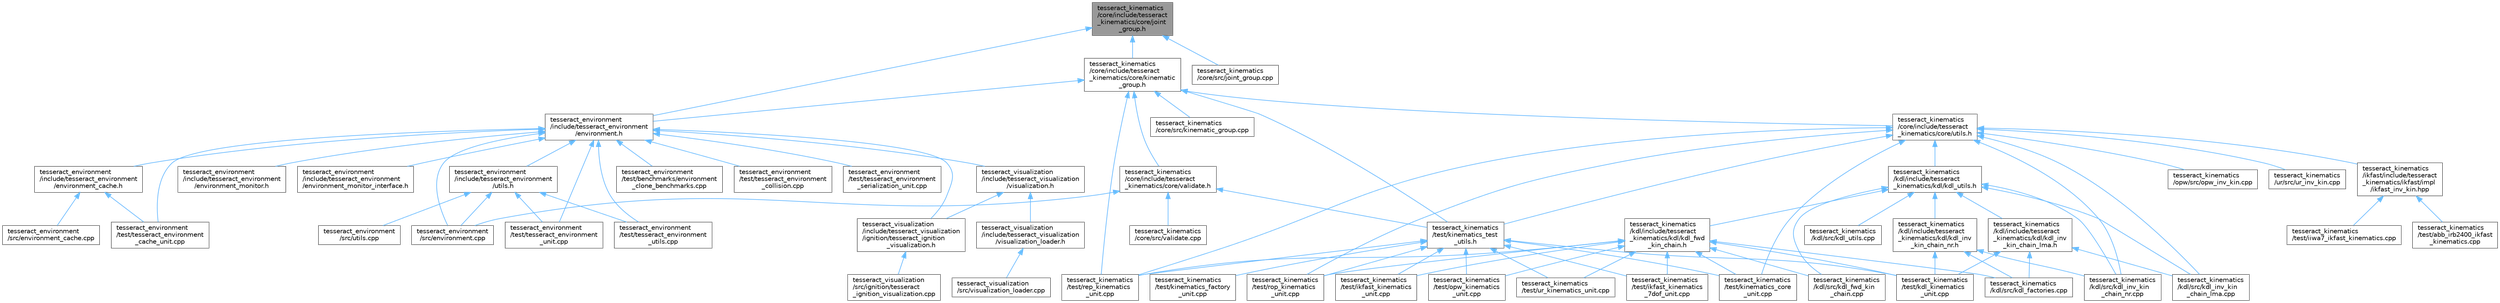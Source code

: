 digraph "tesseract_kinematics/core/include/tesseract_kinematics/core/joint_group.h"
{
 // LATEX_PDF_SIZE
  bgcolor="transparent";
  edge [fontname=Helvetica,fontsize=10,labelfontname=Helvetica,labelfontsize=10];
  node [fontname=Helvetica,fontsize=10,shape=box,height=0.2,width=0.4];
  Node1 [label="tesseract_kinematics\l/core/include/tesseract\l_kinematics/core/joint\l_group.h",height=0.2,width=0.4,color="gray40", fillcolor="grey60", style="filled", fontcolor="black",tooltip="A joint group with forward kinematics, Jacobian, limits methods."];
  Node1 -> Node2 [dir="back",color="steelblue1",style="solid"];
  Node2 [label="tesseract_environment\l/include/tesseract_environment\l/environment.h",height=0.2,width=0.4,color="grey40", fillcolor="white", style="filled",URL="$de/d26/environment_8h.html",tooltip=" "];
  Node2 -> Node3 [dir="back",color="steelblue1",style="solid"];
  Node3 [label="tesseract_environment\l/include/tesseract_environment\l/environment_cache.h",height=0.2,width=0.4,color="grey40", fillcolor="white", style="filled",URL="$d0/df2/environment__cache_8h.html",tooltip="A environment cache."];
  Node3 -> Node4 [dir="back",color="steelblue1",style="solid"];
  Node4 [label="tesseract_environment\l/src/environment_cache.cpp",height=0.2,width=0.4,color="grey40", fillcolor="white", style="filled",URL="$db/d51/environment__cache_8cpp.html",tooltip="Default environment cache."];
  Node3 -> Node5 [dir="back",color="steelblue1",style="solid"];
  Node5 [label="tesseract_environment\l/test/tesseract_environment\l_cache_unit.cpp",height=0.2,width=0.4,color="grey40", fillcolor="white", style="filled",URL="$d4/d61/tesseract__environment__cache__unit_8cpp.html",tooltip=" "];
  Node2 -> Node6 [dir="back",color="steelblue1",style="solid"];
  Node6 [label="tesseract_environment\l/include/tesseract_environment\l/environment_monitor.h",height=0.2,width=0.4,color="grey40", fillcolor="white", style="filled",URL="$d4/d7d/environment__monitor_8h.html",tooltip="Tesseract Environment Monitor Interface Class."];
  Node2 -> Node7 [dir="back",color="steelblue1",style="solid"];
  Node7 [label="tesseract_environment\l/include/tesseract_environment\l/environment_monitor_interface.h",height=0.2,width=0.4,color="grey40", fillcolor="white", style="filled",URL="$d1/d4a/environment__monitor__interface_8h.html",tooltip="This is a utility class for applying changes to multiple tesseract environment monitors."];
  Node2 -> Node8 [dir="back",color="steelblue1",style="solid"];
  Node8 [label="tesseract_environment\l/include/tesseract_environment\l/utils.h",height=0.2,width=0.4,color="grey40", fillcolor="white", style="filled",URL="$d9/d71/tesseract__environment_2include_2tesseract__environment_2utils_8h.html",tooltip="Tesseract Environment Utility Functions."];
  Node8 -> Node9 [dir="back",color="steelblue1",style="solid"];
  Node9 [label="tesseract_environment\l/src/environment.cpp",height=0.2,width=0.4,color="grey40", fillcolor="white", style="filled",URL="$dc/d82/environment_8cpp.html",tooltip="Tesseract environment interface implementation."];
  Node8 -> Node10 [dir="back",color="steelblue1",style="solid"];
  Node10 [label="tesseract_environment\l/src/utils.cpp",height=0.2,width=0.4,color="grey40", fillcolor="white", style="filled",URL="$d1/d89/tesseract__environment_2src_2utils_8cpp.html",tooltip="Tesseract Environment Utility Functions."];
  Node8 -> Node11 [dir="back",color="steelblue1",style="solid"];
  Node11 [label="tesseract_environment\l/test/tesseract_environment\l_unit.cpp",height=0.2,width=0.4,color="grey40", fillcolor="white", style="filled",URL="$d0/d5b/tesseract__environment__unit_8cpp.html",tooltip=" "];
  Node8 -> Node12 [dir="back",color="steelblue1",style="solid"];
  Node12 [label="tesseract_environment\l/test/tesseract_environment\l_utils.cpp",height=0.2,width=0.4,color="grey40", fillcolor="white", style="filled",URL="$df/d00/tesseract__environment__utils_8cpp.html",tooltip=" "];
  Node2 -> Node9 [dir="back",color="steelblue1",style="solid"];
  Node2 -> Node13 [dir="back",color="steelblue1",style="solid"];
  Node13 [label="tesseract_environment\l/test/benchmarks/environment\l_clone_benchmarks.cpp",height=0.2,width=0.4,color="grey40", fillcolor="white", style="filled",URL="$de/d87/environment__clone__benchmarks_8cpp.html",tooltip=" "];
  Node2 -> Node5 [dir="back",color="steelblue1",style="solid"];
  Node2 -> Node14 [dir="back",color="steelblue1",style="solid"];
  Node14 [label="tesseract_environment\l/test/tesseract_environment\l_collision.cpp",height=0.2,width=0.4,color="grey40", fillcolor="white", style="filled",URL="$d8/da4/tesseract__environment__collision_8cpp.html",tooltip=" "];
  Node2 -> Node15 [dir="back",color="steelblue1",style="solid"];
  Node15 [label="tesseract_environment\l/test/tesseract_environment\l_serialization_unit.cpp",height=0.2,width=0.4,color="grey40", fillcolor="white", style="filled",URL="$d9/de5/tesseract__environment__serialization__unit_8cpp.html",tooltip=" "];
  Node2 -> Node11 [dir="back",color="steelblue1",style="solid"];
  Node2 -> Node12 [dir="back",color="steelblue1",style="solid"];
  Node2 -> Node16 [dir="back",color="steelblue1",style="solid"];
  Node16 [label="tesseract_visualization\l/include/tesseract_visualization\l/ignition/tesseract_ignition\l_visualization.h",height=0.2,width=0.4,color="grey40", fillcolor="white", style="filled",URL="$d0/de9/tesseract__ignition__visualization_8h.html",tooltip=" "];
  Node16 -> Node17 [dir="back",color="steelblue1",style="solid"];
  Node17 [label="tesseract_visualization\l/src/ignition/tesseract\l_ignition_visualization.cpp",height=0.2,width=0.4,color="grey40", fillcolor="white", style="filled",URL="$d6/dbe/tesseract__ignition__visualization_8cpp.html",tooltip=" "];
  Node2 -> Node18 [dir="back",color="steelblue1",style="solid"];
  Node18 [label="tesseract_visualization\l/include/tesseract_visualization\l/visualization.h",height=0.2,width=0.4,color="grey40", fillcolor="white", style="filled",URL="$d2/d02/visualization_8h.html",tooltip="Visualization Class."];
  Node18 -> Node16 [dir="back",color="steelblue1",style="solid"];
  Node18 -> Node19 [dir="back",color="steelblue1",style="solid"];
  Node19 [label="tesseract_visualization\l/include/tesseract_visualization\l/visualization_loader.h",height=0.2,width=0.4,color="grey40", fillcolor="white", style="filled",URL="$da/d93/visualization__loader_8h.html",tooltip="Visualization Loader."];
  Node19 -> Node20 [dir="back",color="steelblue1",style="solid"];
  Node20 [label="tesseract_visualization\l/src/visualization_loader.cpp",height=0.2,width=0.4,color="grey40", fillcolor="white", style="filled",URL="$d3/da9/visualization__loader_8cpp.html",tooltip=" "];
  Node1 -> Node21 [dir="back",color="steelblue1",style="solid"];
  Node21 [label="tesseract_kinematics\l/core/include/tesseract\l_kinematics/core/kinematic\l_group.h",height=0.2,width=0.4,color="grey40", fillcolor="white", style="filled",URL="$d4/d3a/kinematic__group_8h.html",tooltip="A kinematic group with forward and inverse kinematics methods."];
  Node21 -> Node2 [dir="back",color="steelblue1",style="solid"];
  Node21 -> Node22 [dir="back",color="steelblue1",style="solid"];
  Node22 [label="tesseract_kinematics\l/core/include/tesseract\l_kinematics/core/utils.h",height=0.2,width=0.4,color="grey40", fillcolor="white", style="filled",URL="$df/dd0/tesseract__kinematics_2core_2include_2tesseract__kinematics_2core_2utils_8h.html",tooltip="Kinematics utility functions."];
  Node22 -> Node23 [dir="back",color="steelblue1",style="solid"];
  Node23 [label="tesseract_kinematics\l/ikfast/include/tesseract\l_kinematics/ikfast/impl\l/ikfast_inv_kin.hpp",height=0.2,width=0.4,color="grey40", fillcolor="white", style="filled",URL="$db/d22/ikfast__inv__kin_8hpp.html",tooltip="Tesseract IKFast Inverse kinematics Wrapper Implementation."];
  Node23 -> Node24 [dir="back",color="steelblue1",style="solid"];
  Node24 [label="tesseract_kinematics\l/test/abb_irb2400_ikfast\l_kinematics.cpp",height=0.2,width=0.4,color="grey40", fillcolor="white", style="filled",URL="$df/d98/abb__irb2400__ikfast__kinematics_8cpp.html",tooltip=" "];
  Node23 -> Node25 [dir="back",color="steelblue1",style="solid"];
  Node25 [label="tesseract_kinematics\l/test/iiwa7_ikfast_kinematics.cpp",height=0.2,width=0.4,color="grey40", fillcolor="white", style="filled",URL="$d3/df9/iiwa7__ikfast__kinematics_8cpp.html",tooltip=" "];
  Node22 -> Node26 [dir="back",color="steelblue1",style="solid"];
  Node26 [label="tesseract_kinematics\l/kdl/include/tesseract\l_kinematics/kdl/kdl_utils.h",height=0.2,width=0.4,color="grey40", fillcolor="white", style="filled",URL="$da/d97/kdl__utils_8h.html",tooltip="Tesseract KDL utility functions."];
  Node26 -> Node27 [dir="back",color="steelblue1",style="solid"];
  Node27 [label="tesseract_kinematics\l/kdl/include/tesseract\l_kinematics/kdl/kdl_fwd\l_kin_chain.h",height=0.2,width=0.4,color="grey40", fillcolor="white", style="filled",URL="$d3/d67/kdl__fwd__kin__chain_8h.html",tooltip="Tesseract KDL forward kinematics chain implementation."];
  Node27 -> Node28 [dir="back",color="steelblue1",style="solid"];
  Node28 [label="tesseract_kinematics\l/kdl/src/kdl_factories.cpp",height=0.2,width=0.4,color="grey40", fillcolor="white", style="filled",URL="$d7/d99/kdl__factories_8cpp.html",tooltip=" "];
  Node27 -> Node29 [dir="back",color="steelblue1",style="solid"];
  Node29 [label="tesseract_kinematics\l/kdl/src/kdl_fwd_kin\l_chain.cpp",height=0.2,width=0.4,color="grey40", fillcolor="white", style="filled",URL="$de/d44/kdl__fwd__kin__chain_8cpp.html",tooltip=" "];
  Node27 -> Node30 [dir="back",color="steelblue1",style="solid"];
  Node30 [label="tesseract_kinematics\l/test/ikfast_kinematics\l_7dof_unit.cpp",height=0.2,width=0.4,color="grey40", fillcolor="white", style="filled",URL="$d8/db1/ikfast__kinematics__7dof__unit_8cpp.html",tooltip=" "];
  Node27 -> Node31 [dir="back",color="steelblue1",style="solid"];
  Node31 [label="tesseract_kinematics\l/test/ikfast_kinematics\l_unit.cpp",height=0.2,width=0.4,color="grey40", fillcolor="white", style="filled",URL="$d6/dd6/ikfast__kinematics__unit_8cpp.html",tooltip=" "];
  Node27 -> Node32 [dir="back",color="steelblue1",style="solid"];
  Node32 [label="tesseract_kinematics\l/test/kdl_kinematics\l_unit.cpp",height=0.2,width=0.4,color="grey40", fillcolor="white", style="filled",URL="$da/d94/kdl__kinematics__unit_8cpp.html",tooltip=" "];
  Node27 -> Node33 [dir="back",color="steelblue1",style="solid"];
  Node33 [label="tesseract_kinematics\l/test/kinematics_core\l_unit.cpp",height=0.2,width=0.4,color="grey40", fillcolor="white", style="filled",URL="$d4/d0f/kinematics__core__unit_8cpp.html",tooltip=" "];
  Node27 -> Node34 [dir="back",color="steelblue1",style="solid"];
  Node34 [label="tesseract_kinematics\l/test/opw_kinematics\l_unit.cpp",height=0.2,width=0.4,color="grey40", fillcolor="white", style="filled",URL="$d6/d2e/opw__kinematics__unit_8cpp.html",tooltip="Tesseract opw kinematics test."];
  Node27 -> Node35 [dir="back",color="steelblue1",style="solid"];
  Node35 [label="tesseract_kinematics\l/test/rep_kinematics\l_unit.cpp",height=0.2,width=0.4,color="grey40", fillcolor="white", style="filled",URL="$d9/dee/rep__kinematics__unit_8cpp.html",tooltip=" "];
  Node27 -> Node36 [dir="back",color="steelblue1",style="solid"];
  Node36 [label="tesseract_kinematics\l/test/rop_kinematics\l_unit.cpp",height=0.2,width=0.4,color="grey40", fillcolor="white", style="filled",URL="$d0/dac/rop__kinematics__unit_8cpp.html",tooltip=" "];
  Node27 -> Node37 [dir="back",color="steelblue1",style="solid"];
  Node37 [label="tesseract_kinematics\l/test/ur_kinematics_unit.cpp",height=0.2,width=0.4,color="grey40", fillcolor="white", style="filled",URL="$d3/d31/ur__kinematics__unit_8cpp.html",tooltip=" "];
  Node26 -> Node38 [dir="back",color="steelblue1",style="solid"];
  Node38 [label="tesseract_kinematics\l/kdl/include/tesseract\l_kinematics/kdl/kdl_inv\l_kin_chain_lma.h",height=0.2,width=0.4,color="grey40", fillcolor="white", style="filled",URL="$d4/d12/kdl__inv__kin__chain__lma_8h.html",tooltip="Tesseract KDL Inverse kinematics chain Levenberg-Marquardt implementation."];
  Node38 -> Node28 [dir="back",color="steelblue1",style="solid"];
  Node38 -> Node39 [dir="back",color="steelblue1",style="solid"];
  Node39 [label="tesseract_kinematics\l/kdl/src/kdl_inv_kin\l_chain_lma.cpp",height=0.2,width=0.4,color="grey40", fillcolor="white", style="filled",URL="$de/dcd/kdl__inv__kin__chain__lma_8cpp.html",tooltip=" "];
  Node38 -> Node32 [dir="back",color="steelblue1",style="solid"];
  Node26 -> Node40 [dir="back",color="steelblue1",style="solid"];
  Node40 [label="tesseract_kinematics\l/kdl/include/tesseract\l_kinematics/kdl/kdl_inv\l_kin_chain_nr.h",height=0.2,width=0.4,color="grey40", fillcolor="white", style="filled",URL="$df/d02/kdl__inv__kin__chain__nr_8h.html",tooltip=" "];
  Node40 -> Node28 [dir="back",color="steelblue1",style="solid"];
  Node40 -> Node41 [dir="back",color="steelblue1",style="solid"];
  Node41 [label="tesseract_kinematics\l/kdl/src/kdl_inv_kin\l_chain_nr.cpp",height=0.2,width=0.4,color="grey40", fillcolor="white", style="filled",URL="$dd/d7e/kdl__inv__kin__chain__nr_8cpp.html",tooltip=" "];
  Node40 -> Node32 [dir="back",color="steelblue1",style="solid"];
  Node26 -> Node29 [dir="back",color="steelblue1",style="solid"];
  Node26 -> Node39 [dir="back",color="steelblue1",style="solid"];
  Node26 -> Node41 [dir="back",color="steelblue1",style="solid"];
  Node26 -> Node42 [dir="back",color="steelblue1",style="solid"];
  Node42 [label="tesseract_kinematics\l/kdl/src/kdl_utils.cpp",height=0.2,width=0.4,color="grey40", fillcolor="white", style="filled",URL="$dc/dba/kdl__utils_8cpp.html",tooltip="Tesseract KDL utility functions."];
  Node22 -> Node39 [dir="back",color="steelblue1",style="solid"];
  Node22 -> Node41 [dir="back",color="steelblue1",style="solid"];
  Node22 -> Node43 [dir="back",color="steelblue1",style="solid"];
  Node43 [label="tesseract_kinematics\l/opw/src/opw_inv_kin.cpp",height=0.2,width=0.4,color="grey40", fillcolor="white", style="filled",URL="$d3/d61/opw__inv__kin_8cpp.html",tooltip="Tesseract OPW Inverse kinematics implementation."];
  Node22 -> Node33 [dir="back",color="steelblue1",style="solid"];
  Node22 -> Node44 [dir="back",color="steelblue1",style="solid"];
  Node44 [label="tesseract_kinematics\l/test/kinematics_test\l_utils.h",height=0.2,width=0.4,color="grey40", fillcolor="white", style="filled",URL="$d7/dcb/kinematics__test__utils_8h.html",tooltip=" "];
  Node44 -> Node30 [dir="back",color="steelblue1",style="solid"];
  Node44 -> Node31 [dir="back",color="steelblue1",style="solid"];
  Node44 -> Node32 [dir="back",color="steelblue1",style="solid"];
  Node44 -> Node33 [dir="back",color="steelblue1",style="solid"];
  Node44 -> Node45 [dir="back",color="steelblue1",style="solid"];
  Node45 [label="tesseract_kinematics\l/test/kinematics_factory\l_unit.cpp",height=0.2,width=0.4,color="grey40", fillcolor="white", style="filled",URL="$d7/d1d/kinematics__factory__unit_8cpp.html",tooltip="Tesseract kinematics factory test."];
  Node44 -> Node34 [dir="back",color="steelblue1",style="solid"];
  Node44 -> Node35 [dir="back",color="steelblue1",style="solid"];
  Node44 -> Node36 [dir="back",color="steelblue1",style="solid"];
  Node44 -> Node37 [dir="back",color="steelblue1",style="solid"];
  Node22 -> Node35 [dir="back",color="steelblue1",style="solid"];
  Node22 -> Node36 [dir="back",color="steelblue1",style="solid"];
  Node22 -> Node46 [dir="back",color="steelblue1",style="solid"];
  Node46 [label="tesseract_kinematics\l/ur/src/ur_inv_kin.cpp",height=0.2,width=0.4,color="grey40", fillcolor="white", style="filled",URL="$df/d27/ur__inv__kin_8cpp.html",tooltip=" "];
  Node21 -> Node47 [dir="back",color="steelblue1",style="solid"];
  Node47 [label="tesseract_kinematics\l/core/include/tesseract\l_kinematics/core/validate.h",height=0.2,width=0.4,color="grey40", fillcolor="white", style="filled",URL="$dc/dfb/validate_8h.html",tooltip="This contains utility function validate things like forward kinematics match inverse kinematics."];
  Node47 -> Node9 [dir="back",color="steelblue1",style="solid"];
  Node47 -> Node48 [dir="back",color="steelblue1",style="solid"];
  Node48 [label="tesseract_kinematics\l/core/src/validate.cpp",height=0.2,width=0.4,color="grey40", fillcolor="white", style="filled",URL="$dd/d93/validate_8cpp.html",tooltip="This contains utility function validate things like forward kinematics match inverse kinematics."];
  Node47 -> Node44 [dir="back",color="steelblue1",style="solid"];
  Node21 -> Node49 [dir="back",color="steelblue1",style="solid"];
  Node49 [label="tesseract_kinematics\l/core/src/kinematic_group.cpp",height=0.2,width=0.4,color="grey40", fillcolor="white", style="filled",URL="$de/db2/kinematic__group_8cpp.html",tooltip="A kinematic group with forward and inverse kinematics methods."];
  Node21 -> Node44 [dir="back",color="steelblue1",style="solid"];
  Node21 -> Node35 [dir="back",color="steelblue1",style="solid"];
  Node1 -> Node50 [dir="back",color="steelblue1",style="solid"];
  Node50 [label="tesseract_kinematics\l/core/src/joint_group.cpp",height=0.2,width=0.4,color="grey40", fillcolor="white", style="filled",URL="$da/d3e/joint__group_8cpp.html",tooltip=" "];
}
